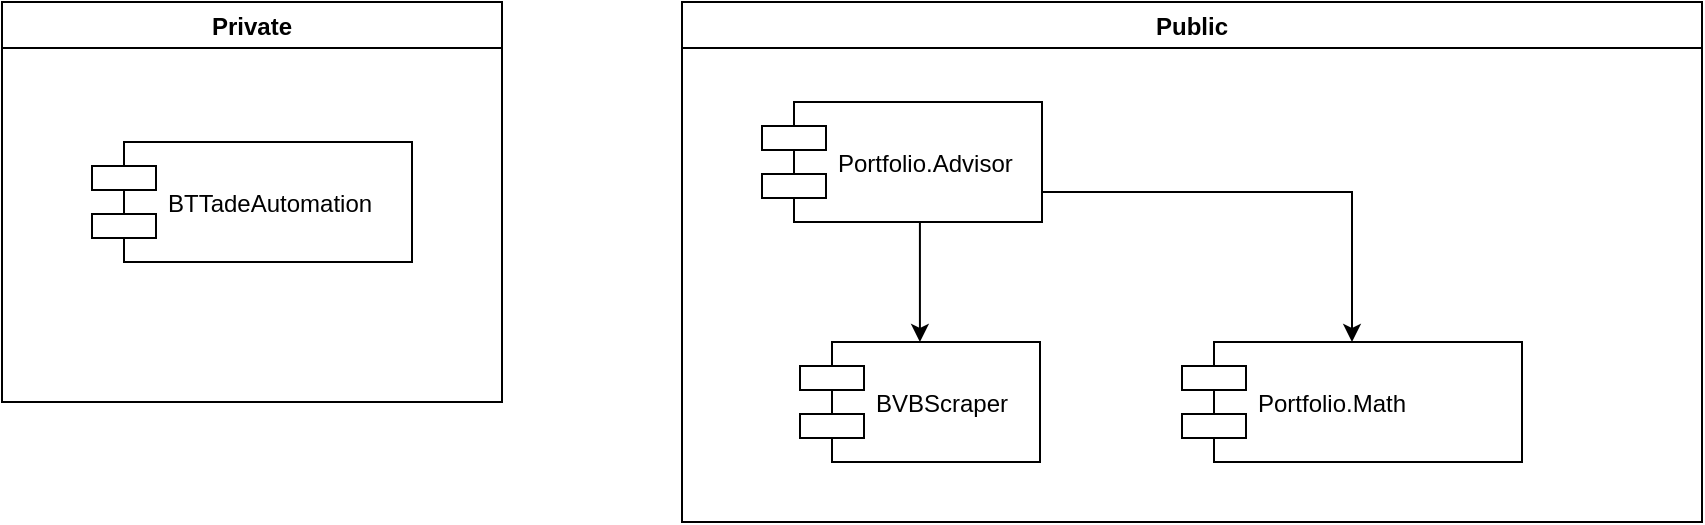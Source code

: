<mxfile version="12.2.2" type="github" pages="1">
  <diagram id="41vX9rhFFut6uzJ6-qbA" name="Page-1">
    <mxGraphModel dx="1422" dy="762" grid="1" gridSize="10" guides="1" tooltips="1" connect="1" arrows="1" fold="1" page="1" pageScale="1" pageWidth="1100" pageHeight="850" math="0" shadow="0">
      <root>
        <mxCell id="0"/>
        <mxCell id="1" parent="0"/>
        <mxCell id="7ri1AV-WvSs6LCoEwiD--1" value="Private" style="swimlane;" parent="1" vertex="1">
          <mxGeometry x="150" y="120" width="250" height="200" as="geometry"/>
        </mxCell>
        <mxCell id="7ri1AV-WvSs6LCoEwiD--2" value="BTTadeAutomation" style="shape=component;align=left;spacingLeft=36;" parent="7ri1AV-WvSs6LCoEwiD--1" vertex="1">
          <mxGeometry x="45" y="70" width="160" height="60" as="geometry"/>
        </mxCell>
        <mxCell id="7ri1AV-WvSs6LCoEwiD--3" value="Public" style="swimlane;" parent="1" vertex="1">
          <mxGeometry x="490" y="120" width="510" height="260" as="geometry"/>
        </mxCell>
        <mxCell id="7ri1AV-WvSs6LCoEwiD--4" style="edgeStyle=orthogonalEdgeStyle;rounded=0;orthogonalLoop=1;jettySize=auto;html=1;exitX=0.564;exitY=0.983;exitDx=0;exitDy=0;exitPerimeter=0;" parent="7ri1AV-WvSs6LCoEwiD--3" source="7ri1AV-WvSs6LCoEwiD--6" target="7ri1AV-WvSs6LCoEwiD--7" edge="1">
          <mxGeometry relative="1" as="geometry"/>
        </mxCell>
        <mxCell id="7ri1AV-WvSs6LCoEwiD--5" style="edgeStyle=orthogonalEdgeStyle;rounded=0;orthogonalLoop=1;jettySize=auto;html=1;exitX=1;exitY=0.75;exitDx=0;exitDy=0;" parent="7ri1AV-WvSs6LCoEwiD--3" source="7ri1AV-WvSs6LCoEwiD--6" target="7ri1AV-WvSs6LCoEwiD--8" edge="1">
          <mxGeometry relative="1" as="geometry">
            <mxPoint x="170" y="190" as="targetPoint"/>
          </mxGeometry>
        </mxCell>
        <mxCell id="7ri1AV-WvSs6LCoEwiD--6" value="Portfolio.Advisor" style="shape=component;align=left;spacingLeft=36;" parent="7ri1AV-WvSs6LCoEwiD--3" vertex="1">
          <mxGeometry x="40" y="50" width="140" height="60" as="geometry"/>
        </mxCell>
        <mxCell id="7ri1AV-WvSs6LCoEwiD--7" value="BVBScraper" style="shape=component;align=left;spacingLeft=36;" parent="7ri1AV-WvSs6LCoEwiD--3" vertex="1">
          <mxGeometry x="59" y="170" width="120" height="60" as="geometry"/>
        </mxCell>
        <mxCell id="7ri1AV-WvSs6LCoEwiD--8" value="Portfolio.Math" style="shape=component;align=left;spacingLeft=36;" parent="7ri1AV-WvSs6LCoEwiD--3" vertex="1">
          <mxGeometry x="250" y="170" width="170" height="60" as="geometry"/>
        </mxCell>
      </root>
    </mxGraphModel>
  </diagram>
</mxfile>

